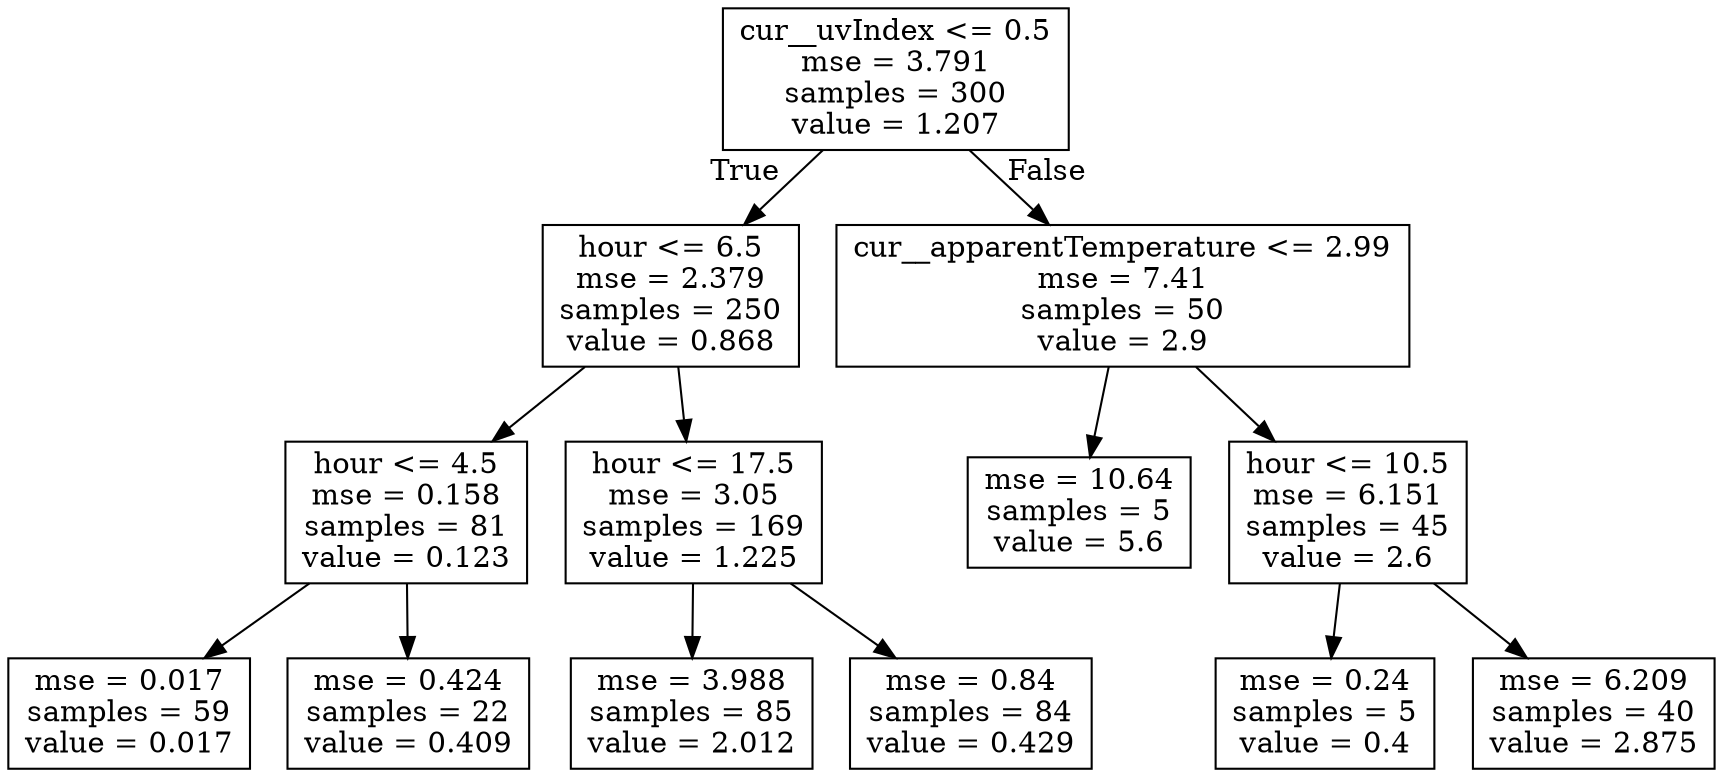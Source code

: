 digraph Tree {
node [shape=box] ;
0 [label="cur__uvIndex <= 0.5\nmse = 3.791\nsamples = 300\nvalue = 1.207"] ;
1 [label="hour <= 6.5\nmse = 2.379\nsamples = 250\nvalue = 0.868"] ;
0 -> 1 [labeldistance=2.5, labelangle=45, headlabel="True"] ;
2 [label="hour <= 4.5\nmse = 0.158\nsamples = 81\nvalue = 0.123"] ;
1 -> 2 ;
3 [label="mse = 0.017\nsamples = 59\nvalue = 0.017"] ;
2 -> 3 ;
4 [label="mse = 0.424\nsamples = 22\nvalue = 0.409"] ;
2 -> 4 ;
5 [label="hour <= 17.5\nmse = 3.05\nsamples = 169\nvalue = 1.225"] ;
1 -> 5 ;
6 [label="mse = 3.988\nsamples = 85\nvalue = 2.012"] ;
5 -> 6 ;
7 [label="mse = 0.84\nsamples = 84\nvalue = 0.429"] ;
5 -> 7 ;
8 [label="cur__apparentTemperature <= 2.99\nmse = 7.41\nsamples = 50\nvalue = 2.9"] ;
0 -> 8 [labeldistance=2.5, labelangle=-45, headlabel="False"] ;
9 [label="mse = 10.64\nsamples = 5\nvalue = 5.6"] ;
8 -> 9 ;
10 [label="hour <= 10.5\nmse = 6.151\nsamples = 45\nvalue = 2.6"] ;
8 -> 10 ;
11 [label="mse = 0.24\nsamples = 5\nvalue = 0.4"] ;
10 -> 11 ;
12 [label="mse = 6.209\nsamples = 40\nvalue = 2.875"] ;
10 -> 12 ;
}